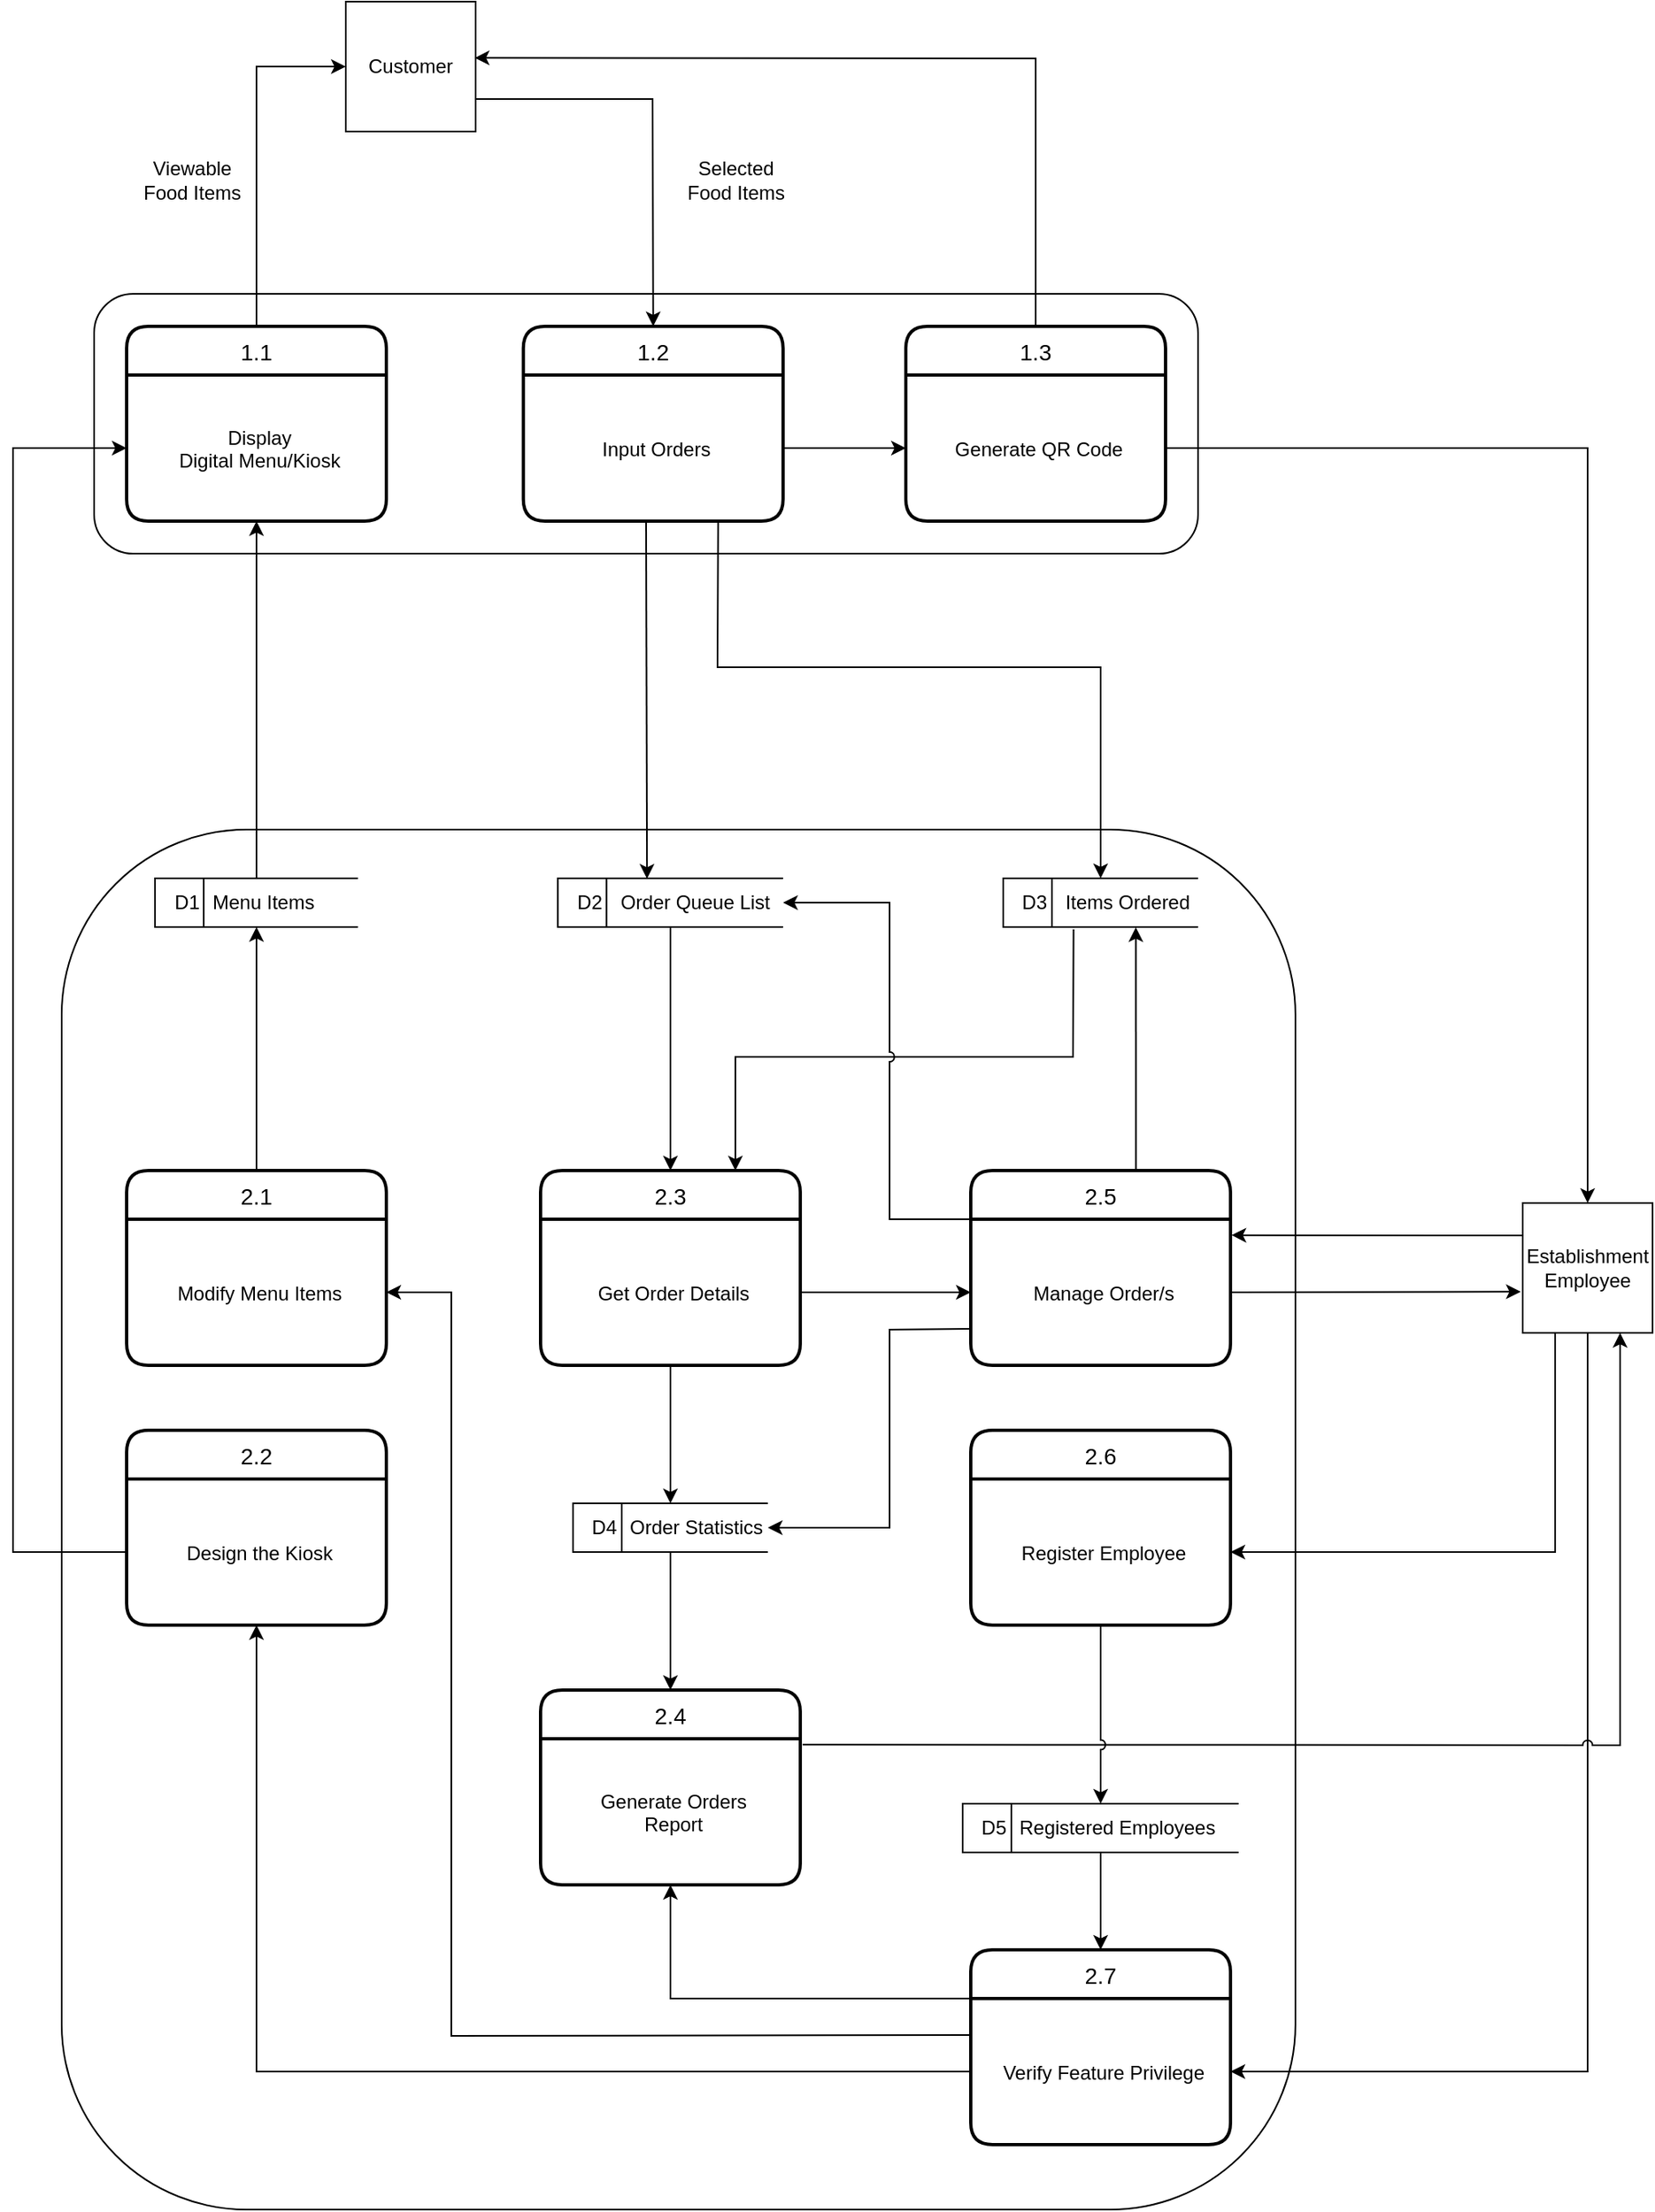 <mxfile>
    <diagram id="2TkmwpCd-micXmMu05DJ" name="Page-1">
        <mxGraphModel dx="1280" dy="1011" grid="1" gridSize="10" guides="1" tooltips="1" connect="1" arrows="1" fold="1" page="1" pageScale="1" pageWidth="850" pageHeight="1100" math="0" shadow="0">
            <root>
                <mxCell id="0"/>
                <mxCell id="1" parent="0"/>
                <mxCell id="18" value="" style="rounded=1;whiteSpace=wrap;html=1;verticalAlign=top;" parent="1" vertex="1">
                    <mxGeometry x="80" y="650" width="760" height="850" as="geometry"/>
                </mxCell>
                <mxCell id="10" value="" style="rounded=1;whiteSpace=wrap;html=1;verticalAlign=top;" parent="1" vertex="1">
                    <mxGeometry x="100" y="320" width="680" height="160" as="geometry"/>
                </mxCell>
                <mxCell id="2" value="Customer" style="whiteSpace=wrap;html=1;aspect=fixed;" parent="1" vertex="1">
                    <mxGeometry x="255" y="140" width="80" height="80" as="geometry"/>
                </mxCell>
                <mxCell id="113" style="edgeStyle=none;rounded=0;jumpStyle=arc;html=1;exitX=0;exitY=0.25;exitDx=0;exitDy=0;entryX=1.004;entryY=0.109;entryDx=0;entryDy=0;entryPerimeter=0;" edge="1" parent="1" source="3" target="32">
                    <mxGeometry relative="1" as="geometry"/>
                </mxCell>
                <mxCell id="115" style="edgeStyle=none;rounded=0;jumpStyle=arc;html=1;exitX=0.25;exitY=1;exitDx=0;exitDy=0;entryX=1;entryY=0.5;entryDx=0;entryDy=0;" edge="1" parent="1" source="3" target="93">
                    <mxGeometry relative="1" as="geometry">
                        <Array as="points">
                            <mxPoint x="1000" y="1095"/>
                        </Array>
                    </mxGeometry>
                </mxCell>
                <mxCell id="116" style="edgeStyle=none;rounded=0;jumpStyle=arc;html=1;exitX=0.5;exitY=1;exitDx=0;exitDy=0;entryX=1;entryY=0.5;entryDx=0;entryDy=0;" edge="1" parent="1" source="3" target="91">
                    <mxGeometry relative="1" as="geometry">
                        <Array as="points">
                            <mxPoint x="1020" y="1415"/>
                        </Array>
                    </mxGeometry>
                </mxCell>
                <mxCell id="3" value="Establishment&lt;br&gt;Employee" style="whiteSpace=wrap;html=1;aspect=fixed;" parent="1" vertex="1">
                    <mxGeometry x="980" y="880" width="80" height="80" as="geometry"/>
                </mxCell>
                <mxCell id="6" value="1.1" style="swimlane;childLayout=stackLayout;horizontal=1;startSize=30;horizontalStack=0;rounded=1;fontSize=14;fontStyle=0;strokeWidth=2;resizeParent=0;resizeLast=1;shadow=0;dashed=0;align=center;" parent="1" vertex="1">
                    <mxGeometry x="120" y="340" width="160" height="120" as="geometry"/>
                </mxCell>
                <mxCell id="7" value="Display&#10;Digital Menu/Kiosk" style="align=center;strokeColor=none;fillColor=none;spacingLeft=4;fontSize=12;verticalAlign=middle;resizable=0;rotatable=0;part=1;" parent="6" vertex="1">
                    <mxGeometry y="30" width="160" height="90" as="geometry"/>
                </mxCell>
                <mxCell id="8" value="1.2" style="swimlane;childLayout=stackLayout;horizontal=1;startSize=30;horizontalStack=0;rounded=1;fontSize=14;fontStyle=0;strokeWidth=2;resizeParent=0;resizeLast=1;shadow=0;dashed=0;align=center;" parent="1" vertex="1">
                    <mxGeometry x="364.38" y="340" width="160" height="120" as="geometry"/>
                </mxCell>
                <mxCell id="9" value="Input Orders" style="align=center;strokeColor=none;fillColor=none;spacingLeft=4;fontSize=12;verticalAlign=middle;resizable=0;rotatable=0;part=1;" parent="8" vertex="1">
                    <mxGeometry y="30" width="160" height="90" as="geometry"/>
                </mxCell>
                <mxCell id="15" value="" style="endArrow=classic;html=1;rounded=0;entryX=0.5;entryY=0;entryDx=0;entryDy=0;exitX=1;exitY=0.75;exitDx=0;exitDy=0;" parent="1" source="2" target="8" edge="1">
                    <mxGeometry width="50" height="50" relative="1" as="geometry">
                        <mxPoint x="410" y="230" as="sourcePoint"/>
                        <mxPoint x="460" y="180" as="targetPoint"/>
                        <Array as="points">
                            <mxPoint x="444" y="200"/>
                        </Array>
                    </mxGeometry>
                </mxCell>
                <mxCell id="16" value="" style="endArrow=classic;html=1;rounded=0;entryX=0;entryY=0.5;entryDx=0;entryDy=0;exitX=0.5;exitY=0;exitDx=0;exitDy=0;" parent="1" source="6" target="2" edge="1">
                    <mxGeometry width="50" height="50" relative="1" as="geometry">
                        <mxPoint x="280" y="320" as="sourcePoint"/>
                        <mxPoint x="330" y="270" as="targetPoint"/>
                        <Array as="points">
                            <mxPoint x="200" y="180"/>
                        </Array>
                    </mxGeometry>
                </mxCell>
                <mxCell id="106" style="edgeStyle=none;rounded=0;html=1;exitX=0.361;exitY=1.052;exitDx=0;exitDy=0;entryX=0.75;entryY=0;entryDx=0;entryDy=0;exitPerimeter=0;jumpStyle=arc;" edge="1" parent="1" source="19" target="33">
                    <mxGeometry relative="1" as="geometry">
                        <Array as="points">
                            <mxPoint x="703" y="790"/>
                            <mxPoint x="495" y="790"/>
                        </Array>
                    </mxGeometry>
                </mxCell>
                <mxCell id="19" value="&lt;span style=&quot;white-space: pre;&quot;&gt;&amp;nbsp; D3&lt;span style=&quot;white-space: pre;&quot;&gt;&#9;&lt;/span&gt;  Items Ordered&lt;/span&gt;" style="html=1;dashed=0;whitespace=wrap;shape=mxgraph.dfd.dataStoreID;align=left;spacingLeft=3;points=[[0,0],[0.5,0],[1,0],[0,0.5],[1,0.5],[0,1],[0.5,1],[1,1]];" parent="1" vertex="1">
                    <mxGeometry x="660" y="680" width="120" height="30" as="geometry"/>
                </mxCell>
                <mxCell id="105" style="edgeStyle=none;rounded=0;html=1;exitX=0.5;exitY=1;exitDx=0;exitDy=0;entryX=0.5;entryY=0;entryDx=0;entryDy=0;" edge="1" parent="1" source="20" target="33">
                    <mxGeometry relative="1" as="geometry"/>
                </mxCell>
                <mxCell id="20" value="&lt;span style=&quot;white-space: pre;&quot;&gt;&amp;nbsp; D2&lt;span style=&quot;white-space: pre;&quot;&gt;&#9;&lt;/span&gt;  Order Queue List&lt;/span&gt;" style="html=1;dashed=0;whitespace=wrap;shape=mxgraph.dfd.dataStoreID;align=left;spacingLeft=3;points=[[0,0],[0.5,0],[1,0],[0,0.5],[1,0.5],[0,1],[0.5,1],[1,1]];" parent="1" vertex="1">
                    <mxGeometry x="385.63" y="680" width="138.75" height="30" as="geometry"/>
                </mxCell>
                <mxCell id="125" style="edgeStyle=none;rounded=0;jumpStyle=arc;html=1;exitX=0.5;exitY=0;exitDx=0;exitDy=0;entryX=0.5;entryY=1;entryDx=0;entryDy=0;" edge="1" parent="1" source="22" target="7">
                    <mxGeometry relative="1" as="geometry"/>
                </mxCell>
                <mxCell id="22" value="&lt;span style=&quot;white-space: pre;&quot;&gt;&amp;nbsp; D1&lt;span style=&quot;white-space: pre;&quot;&gt;&#9;&lt;/span&gt; Menu Items&#9;&lt;/span&gt;&amp;nbsp;" style="html=1;dashed=0;whitespace=wrap;shape=mxgraph.dfd.dataStoreID;align=left;spacingLeft=3;points=[[0,0],[0.5,0],[1,0],[0,0.5],[1,0.5],[0,1],[0.5,1],[1,1]];" parent="1" vertex="1">
                    <mxGeometry x="137.5" y="680" width="125" height="30" as="geometry"/>
                </mxCell>
                <mxCell id="23" value="2.2" style="swimlane;childLayout=stackLayout;horizontal=1;startSize=30;horizontalStack=0;rounded=1;fontSize=14;fontStyle=0;strokeWidth=2;resizeParent=0;resizeLast=1;shadow=0;dashed=0;align=center;" parent="1" vertex="1">
                    <mxGeometry x="120" y="1020" width="160" height="120" as="geometry"/>
                </mxCell>
                <mxCell id="24" value="Design the Kiosk" style="align=center;strokeColor=none;fillColor=none;spacingLeft=4;fontSize=12;verticalAlign=middle;resizable=0;rotatable=0;part=1;" parent="23" vertex="1">
                    <mxGeometry y="30" width="160" height="90" as="geometry"/>
                </mxCell>
                <mxCell id="124" style="edgeStyle=none;rounded=0;jumpStyle=arc;html=1;exitX=0.5;exitY=0;exitDx=0;exitDy=0;" edge="1" parent="1" source="27" target="22">
                    <mxGeometry relative="1" as="geometry"/>
                </mxCell>
                <mxCell id="27" value="2.1" style="swimlane;childLayout=stackLayout;horizontal=1;startSize=30;horizontalStack=0;rounded=1;fontSize=14;fontStyle=0;strokeWidth=2;resizeParent=0;resizeLast=1;shadow=0;dashed=0;align=center;" parent="1" vertex="1">
                    <mxGeometry x="120" y="860" width="160" height="120" as="geometry"/>
                </mxCell>
                <mxCell id="28" value="Modify Menu Items" style="align=center;strokeColor=none;fillColor=none;spacingLeft=4;fontSize=12;verticalAlign=middle;resizable=0;rotatable=0;part=1;" parent="27" vertex="1">
                    <mxGeometry y="30" width="160" height="90" as="geometry"/>
                </mxCell>
                <mxCell id="110" style="edgeStyle=none;rounded=0;html=1;exitX=0.636;exitY=-0.003;exitDx=0;exitDy=0;entryX=0.681;entryY=1.006;entryDx=0;entryDy=0;entryPerimeter=0;exitPerimeter=0;" edge="1" parent="1" source="31" target="19">
                    <mxGeometry relative="1" as="geometry"/>
                </mxCell>
                <mxCell id="31" value="2.5" style="swimlane;childLayout=stackLayout;horizontal=1;startSize=30;horizontalStack=0;rounded=1;fontSize=14;fontStyle=0;strokeWidth=2;resizeParent=0;resizeLast=1;shadow=0;dashed=0;align=center;" parent="1" vertex="1">
                    <mxGeometry x="640" y="860" width="160" height="120" as="geometry"/>
                </mxCell>
                <mxCell id="32" value="Manage Order/s" style="align=center;strokeColor=none;fillColor=none;spacingLeft=4;fontSize=12;verticalAlign=middle;resizable=0;rotatable=0;part=1;" parent="31" vertex="1">
                    <mxGeometry y="30" width="160" height="90" as="geometry"/>
                </mxCell>
                <mxCell id="111" style="edgeStyle=none;rounded=0;jumpStyle=arc;html=1;exitX=0.5;exitY=1;exitDx=0;exitDy=0;" edge="1" parent="1" source="33" target="40">
                    <mxGeometry relative="1" as="geometry"/>
                </mxCell>
                <mxCell id="33" value="2.3" style="swimlane;childLayout=stackLayout;horizontal=1;startSize=30;horizontalStack=0;rounded=1;fontSize=14;fontStyle=0;strokeWidth=2;resizeParent=0;resizeLast=1;shadow=0;dashed=0;align=center;" parent="1" vertex="1">
                    <mxGeometry x="375" y="860" width="160" height="120" as="geometry"/>
                </mxCell>
                <mxCell id="34" value="Get Order Details" style="align=center;strokeColor=none;fillColor=none;spacingLeft=4;fontSize=12;verticalAlign=middle;resizable=0;rotatable=0;part=1;" parent="33" vertex="1">
                    <mxGeometry y="30" width="160" height="90" as="geometry"/>
                </mxCell>
                <mxCell id="112" style="edgeStyle=none;rounded=0;jumpStyle=arc;html=1;exitX=0.5;exitY=1;exitDx=0;exitDy=0;" edge="1" parent="1" source="40" target="42">
                    <mxGeometry relative="1" as="geometry"/>
                </mxCell>
                <mxCell id="40" value="&lt;span style=&quot;white-space: pre;&quot;&gt;&amp;nbsp; D4&lt;span style=&quot;white-space: pre;&quot;&gt;&#9;&lt;/span&gt; Order Statistics&#9;&lt;/span&gt;&amp;nbsp;" style="html=1;dashed=0;whitespace=wrap;shape=mxgraph.dfd.dataStoreID;align=left;spacingLeft=3;points=[[0,0],[0.5,0],[1,0],[0,0.5],[1,0.5],[0,1],[0.5,1],[1,1]];" parent="1" vertex="1">
                    <mxGeometry x="395" y="1065" width="120" height="30" as="geometry"/>
                </mxCell>
                <mxCell id="120" style="edgeStyle=none;rounded=0;jumpStyle=arc;html=1;exitX=1.009;exitY=0.04;exitDx=0;exitDy=0;exitPerimeter=0;entryX=0.75;entryY=1;entryDx=0;entryDy=0;" edge="1" parent="1" source="43" target="3">
                    <mxGeometry relative="1" as="geometry">
                        <mxPoint x="960" y="1160" as="targetPoint"/>
                        <Array as="points">
                            <mxPoint x="1040" y="1214"/>
                        </Array>
                    </mxGeometry>
                </mxCell>
                <mxCell id="42" value="2.4" style="swimlane;childLayout=stackLayout;horizontal=1;startSize=30;horizontalStack=0;rounded=1;fontSize=14;fontStyle=0;strokeWidth=2;resizeParent=0;resizeLast=1;shadow=0;dashed=0;align=center;" parent="1" vertex="1">
                    <mxGeometry x="375" y="1180" width="160" height="120" as="geometry"/>
                </mxCell>
                <mxCell id="43" value="Generate Orders&#10;Report" style="align=center;strokeColor=none;fillColor=none;spacingLeft=4;fontSize=12;verticalAlign=middle;resizable=0;rotatable=0;part=1;" parent="42" vertex="1">
                    <mxGeometry y="30" width="160" height="90" as="geometry"/>
                </mxCell>
                <mxCell id="127" style="edgeStyle=none;rounded=0;jumpStyle=arc;html=1;exitX=0.5;exitY=0;exitDx=0;exitDy=0;entryX=0.993;entryY=0.433;entryDx=0;entryDy=0;entryPerimeter=0;" edge="1" parent="1" source="73" target="2">
                    <mxGeometry relative="1" as="geometry">
                        <Array as="points">
                            <mxPoint x="680" y="175"/>
                        </Array>
                    </mxGeometry>
                </mxCell>
                <mxCell id="73" value="1.3" style="swimlane;childLayout=stackLayout;horizontal=1;startSize=30;horizontalStack=0;rounded=1;fontSize=14;fontStyle=0;strokeWidth=2;resizeParent=0;resizeLast=1;shadow=0;dashed=0;align=center;" parent="1" vertex="1">
                    <mxGeometry x="600" y="340" width="160" height="120" as="geometry"/>
                </mxCell>
                <mxCell id="74" value="Generate QR Code" style="align=center;strokeColor=none;fillColor=none;spacingLeft=4;fontSize=12;verticalAlign=middle;resizable=0;rotatable=0;part=1;" parent="73" vertex="1">
                    <mxGeometry y="30" width="160" height="90" as="geometry"/>
                </mxCell>
                <mxCell id="88" value="Selected&lt;br&gt;Food Items" style="text;html=1;align=center;verticalAlign=middle;resizable=0;points=[];autosize=1;strokeColor=none;fillColor=none;" parent="1" vertex="1">
                    <mxGeometry x="455" y="230" width="80" height="40" as="geometry"/>
                </mxCell>
                <mxCell id="89" value="Viewable&lt;br&gt;Food Items" style="text;html=1;align=center;verticalAlign=middle;resizable=0;points=[];autosize=1;strokeColor=none;fillColor=none;" parent="1" vertex="1">
                    <mxGeometry x="120" y="230" width="80" height="40" as="geometry"/>
                </mxCell>
                <mxCell id="90" value="2.7" style="swimlane;childLayout=stackLayout;horizontal=1;startSize=30;horizontalStack=0;rounded=1;fontSize=14;fontStyle=0;strokeWidth=2;resizeParent=0;resizeLast=1;shadow=0;dashed=0;align=center;" vertex="1" parent="1">
                    <mxGeometry x="640" y="1340" width="160" height="120" as="geometry"/>
                </mxCell>
                <mxCell id="91" value="Verify Feature Privilege" style="align=center;strokeColor=none;fillColor=none;spacingLeft=4;fontSize=12;verticalAlign=middle;resizable=0;rotatable=0;part=1;" vertex="1" parent="90">
                    <mxGeometry y="30" width="160" height="90" as="geometry"/>
                </mxCell>
                <mxCell id="92" value="2.6" style="swimlane;childLayout=stackLayout;horizontal=1;startSize=30;horizontalStack=0;rounded=1;fontSize=14;fontStyle=0;strokeWidth=2;resizeParent=0;resizeLast=1;shadow=0;dashed=0;align=center;" vertex="1" parent="1">
                    <mxGeometry x="640" y="1020" width="160" height="120" as="geometry"/>
                </mxCell>
                <mxCell id="93" value="Register Employee" style="align=center;strokeColor=none;fillColor=none;spacingLeft=4;fontSize=12;verticalAlign=middle;resizable=0;rotatable=0;part=1;" vertex="1" parent="92">
                    <mxGeometry y="30" width="160" height="90" as="geometry"/>
                </mxCell>
                <mxCell id="118" style="edgeStyle=none;rounded=0;jumpStyle=arc;html=1;" edge="1" parent="1" source="94" target="90">
                    <mxGeometry relative="1" as="geometry"/>
                </mxCell>
                <mxCell id="94" value="&lt;span style=&quot;white-space: pre;&quot;&gt;&amp;nbsp; D5&lt;span style=&quot;white-space: pre;&quot;&gt;&#9;&lt;/span&gt; Registered Employees&#9;&lt;/span&gt;&amp;nbsp;" style="html=1;dashed=0;whitespace=wrap;shape=mxgraph.dfd.dataStoreID;align=left;spacingLeft=3;points=[[0,0],[0.5,0],[1,0],[0,0.5],[1,0.5],[0,1],[0.5,1],[1,1]];" vertex="1" parent="1">
                    <mxGeometry x="635" y="1250" width="170" height="30" as="geometry"/>
                </mxCell>
                <mxCell id="96" style="edgeStyle=none;html=1;entryX=0.396;entryY=0.007;entryDx=0;entryDy=0;entryPerimeter=0;" edge="1" parent="1" target="20">
                    <mxGeometry relative="1" as="geometry">
                        <mxPoint x="400.242" y="580" as="targetPoint"/>
                        <mxPoint x="440" y="460" as="sourcePoint"/>
                    </mxGeometry>
                </mxCell>
                <mxCell id="101" style="edgeStyle=none;rounded=0;html=1;exitX=1;exitY=0.5;exitDx=0;exitDy=0;entryX=0;entryY=0.5;entryDx=0;entryDy=0;" edge="1" parent="1" source="9" target="74">
                    <mxGeometry relative="1" as="geometry"/>
                </mxCell>
                <mxCell id="107" style="edgeStyle=none;rounded=0;html=1;exitX=0.75;exitY=1;exitDx=0;exitDy=0;entryX=0.5;entryY=0;entryDx=0;entryDy=0;" edge="1" parent="1" source="9" target="19">
                    <mxGeometry relative="1" as="geometry">
                        <Array as="points">
                            <mxPoint x="484" y="550"/>
                            <mxPoint x="720" y="550"/>
                        </Array>
                    </mxGeometry>
                </mxCell>
                <mxCell id="108" style="edgeStyle=none;rounded=0;html=1;exitX=1;exitY=0.5;exitDx=0;exitDy=0;" edge="1" parent="1" source="34" target="32">
                    <mxGeometry relative="1" as="geometry"/>
                </mxCell>
                <mxCell id="109" style="edgeStyle=none;rounded=0;html=1;exitX=0;exitY=0.25;exitDx=0;exitDy=0;entryX=1;entryY=0.5;entryDx=0;entryDy=0;jumpStyle=arc;" edge="1" parent="1" source="31" target="20">
                    <mxGeometry relative="1" as="geometry">
                        <Array as="points">
                            <mxPoint x="590" y="890"/>
                            <mxPoint x="590" y="695"/>
                        </Array>
                    </mxGeometry>
                </mxCell>
                <mxCell id="114" style="edgeStyle=none;rounded=0;jumpStyle=arc;html=1;exitX=1;exitY=0.5;exitDx=0;exitDy=0;entryX=-0.015;entryY=0.683;entryDx=0;entryDy=0;entryPerimeter=0;" edge="1" parent="1" source="32" target="3">
                    <mxGeometry relative="1" as="geometry"/>
                </mxCell>
                <mxCell id="117" style="edgeStyle=none;rounded=0;jumpStyle=arc;html=1;exitX=0.5;exitY=1;exitDx=0;exitDy=0;" edge="1" parent="1" source="93" target="94">
                    <mxGeometry relative="1" as="geometry"/>
                </mxCell>
                <mxCell id="119" style="edgeStyle=none;rounded=0;jumpStyle=arc;html=1;exitX=0;exitY=0;exitDx=0;exitDy=0;entryX=0.5;entryY=1;entryDx=0;entryDy=0;" edge="1" parent="1" source="91" target="43">
                    <mxGeometry relative="1" as="geometry">
                        <Array as="points">
                            <mxPoint x="455" y="1370"/>
                        </Array>
                    </mxGeometry>
                </mxCell>
                <mxCell id="121" style="edgeStyle=none;rounded=0;jumpStyle=arc;html=1;exitX=0;exitY=0.75;exitDx=0;exitDy=0;entryX=1;entryY=0.5;entryDx=0;entryDy=0;" edge="1" parent="1" source="32" target="40">
                    <mxGeometry relative="1" as="geometry">
                        <Array as="points">
                            <mxPoint x="590" y="958"/>
                            <mxPoint x="590" y="1080"/>
                        </Array>
                    </mxGeometry>
                </mxCell>
                <mxCell id="122" style="edgeStyle=none;rounded=0;jumpStyle=arc;html=1;exitX=0;exitY=0.25;exitDx=0;exitDy=0;entryX=1;entryY=0.5;entryDx=0;entryDy=0;" edge="1" parent="1" source="91" target="28">
                    <mxGeometry relative="1" as="geometry">
                        <Array as="points">
                            <mxPoint x="320" y="1393"/>
                            <mxPoint x="320" y="935"/>
                        </Array>
                    </mxGeometry>
                </mxCell>
                <mxCell id="123" style="edgeStyle=none;rounded=0;jumpStyle=arc;html=1;exitX=0;exitY=0.5;exitDx=0;exitDy=0;entryX=0.5;entryY=1;entryDx=0;entryDy=0;" edge="1" parent="1" source="91" target="24">
                    <mxGeometry relative="1" as="geometry">
                        <Array as="points">
                            <mxPoint x="200" y="1415"/>
                        </Array>
                    </mxGeometry>
                </mxCell>
                <mxCell id="126" style="edgeStyle=none;rounded=0;jumpStyle=arc;html=1;exitX=0;exitY=0.5;exitDx=0;exitDy=0;entryX=0;entryY=0.5;entryDx=0;entryDy=0;" edge="1" parent="1" source="24" target="7">
                    <mxGeometry relative="1" as="geometry">
                        <mxPoint x="50" y="740" as="targetPoint"/>
                        <Array as="points">
                            <mxPoint x="50" y="1095"/>
                            <mxPoint x="50" y="415"/>
                        </Array>
                    </mxGeometry>
                </mxCell>
                <mxCell id="128" style="edgeStyle=none;rounded=0;jumpStyle=arc;html=1;exitX=1;exitY=0.5;exitDx=0;exitDy=0;entryX=0.5;entryY=0;entryDx=0;entryDy=0;" edge="1" parent="1" source="74" target="3">
                    <mxGeometry relative="1" as="geometry">
                        <Array as="points">
                            <mxPoint x="1020" y="415"/>
                        </Array>
                    </mxGeometry>
                </mxCell>
            </root>
        </mxGraphModel>
    </diagram>
</mxfile>
